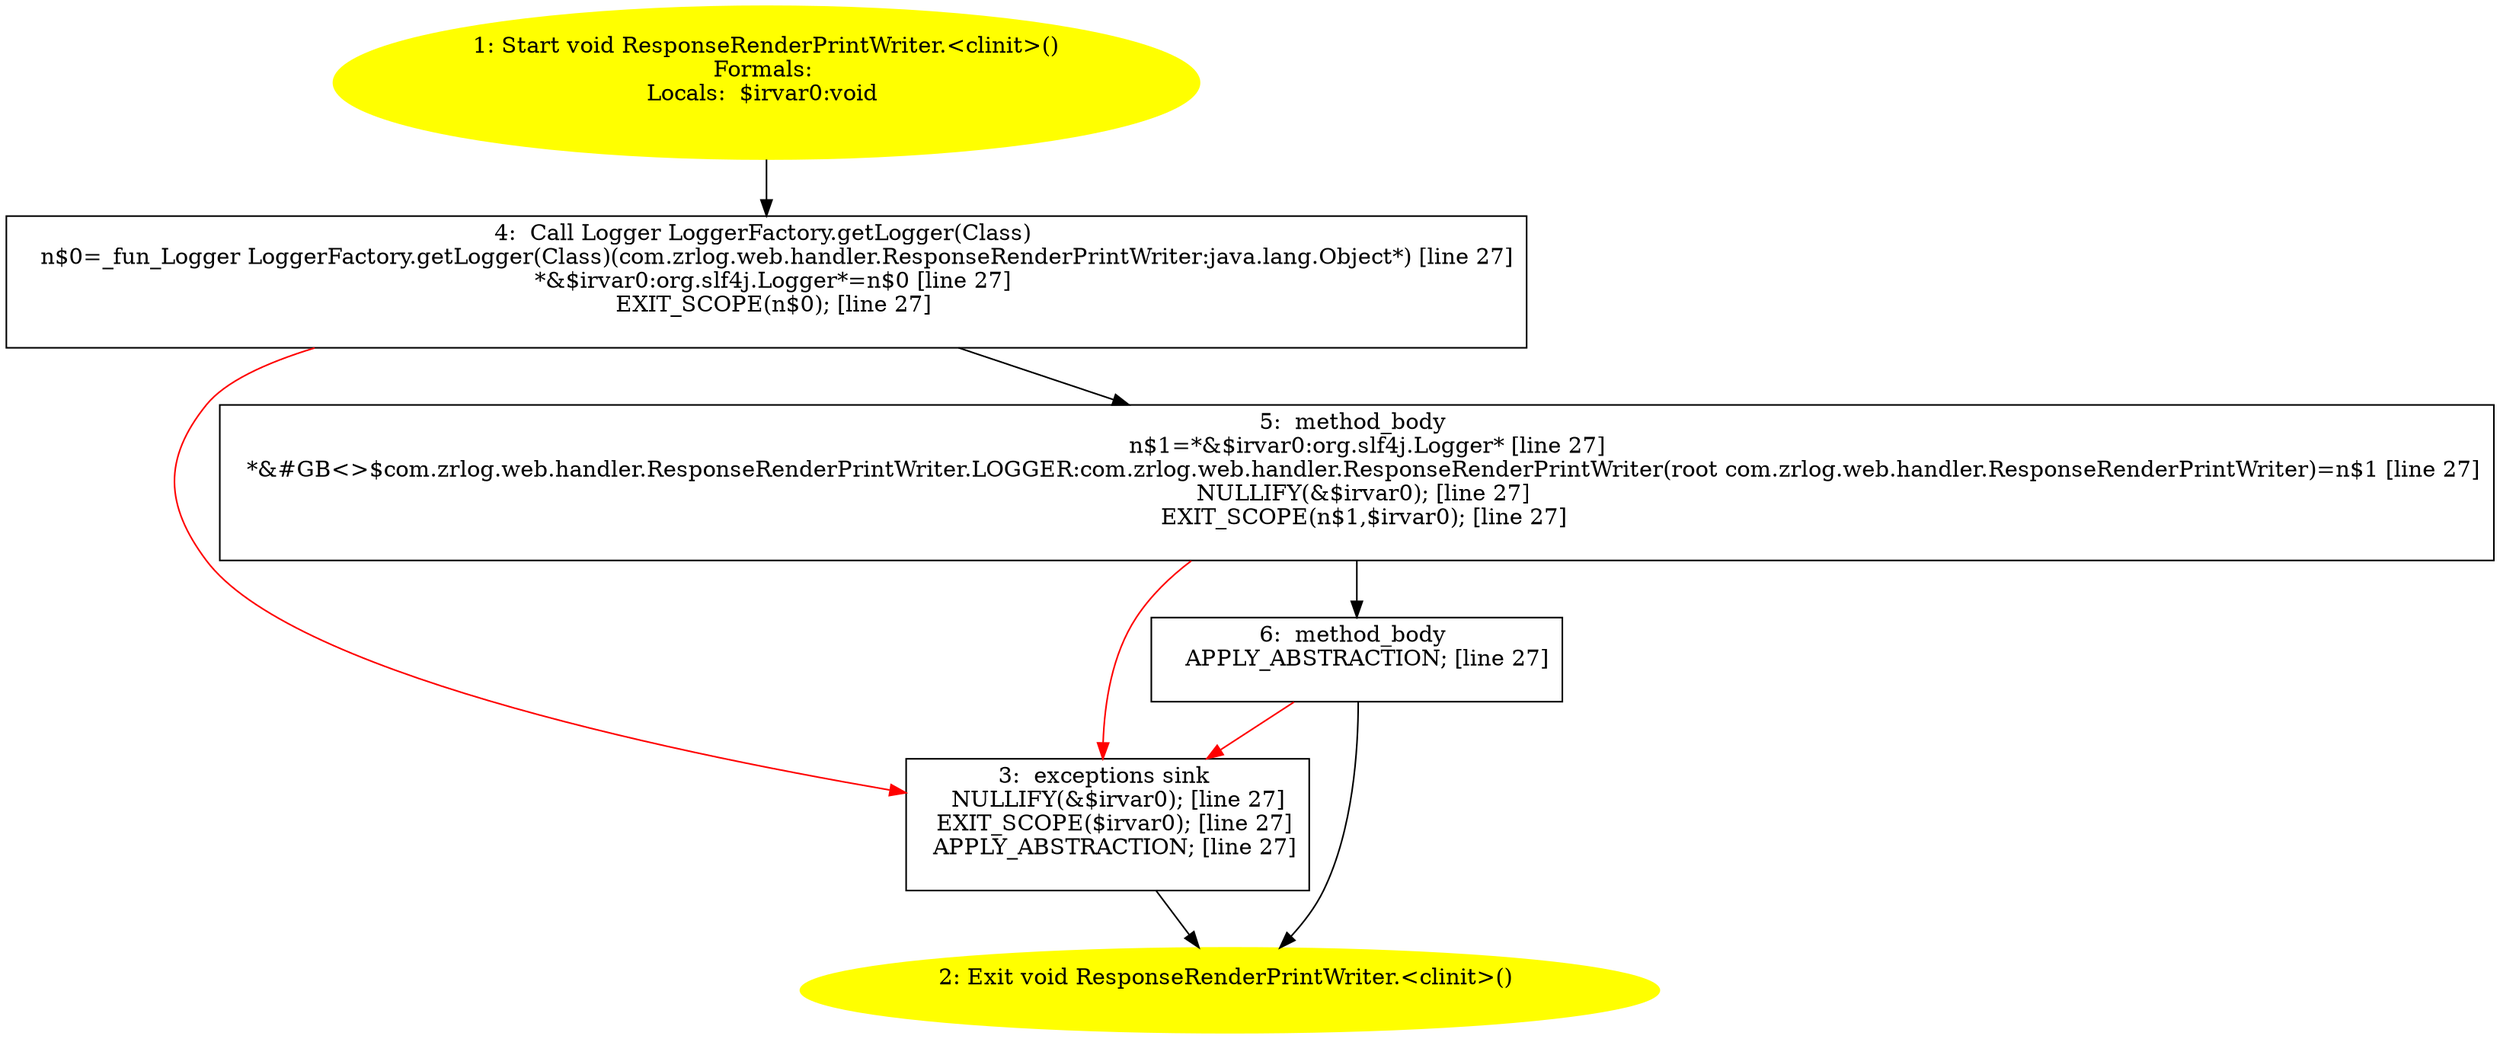/* @generated */
digraph cfg {
"com.zrlog.web.handler.ResponseRenderPrintWriter.<clinit>():void.bd3fcd5ffdc7b5128ec7e5bfd93b7bec_1" [label="1: Start void ResponseRenderPrintWriter.<clinit>()\nFormals: \nLocals:  $irvar0:void \n  " color=yellow style=filled]
	

	 "com.zrlog.web.handler.ResponseRenderPrintWriter.<clinit>():void.bd3fcd5ffdc7b5128ec7e5bfd93b7bec_1" -> "com.zrlog.web.handler.ResponseRenderPrintWriter.<clinit>():void.bd3fcd5ffdc7b5128ec7e5bfd93b7bec_4" ;
"com.zrlog.web.handler.ResponseRenderPrintWriter.<clinit>():void.bd3fcd5ffdc7b5128ec7e5bfd93b7bec_2" [label="2: Exit void ResponseRenderPrintWriter.<clinit>() \n  " color=yellow style=filled]
	

"com.zrlog.web.handler.ResponseRenderPrintWriter.<clinit>():void.bd3fcd5ffdc7b5128ec7e5bfd93b7bec_3" [label="3:  exceptions sink \n   NULLIFY(&$irvar0); [line 27]\n  EXIT_SCOPE($irvar0); [line 27]\n  APPLY_ABSTRACTION; [line 27]\n " shape="box"]
	

	 "com.zrlog.web.handler.ResponseRenderPrintWriter.<clinit>():void.bd3fcd5ffdc7b5128ec7e5bfd93b7bec_3" -> "com.zrlog.web.handler.ResponseRenderPrintWriter.<clinit>():void.bd3fcd5ffdc7b5128ec7e5bfd93b7bec_2" ;
"com.zrlog.web.handler.ResponseRenderPrintWriter.<clinit>():void.bd3fcd5ffdc7b5128ec7e5bfd93b7bec_4" [label="4:  Call Logger LoggerFactory.getLogger(Class) \n   n$0=_fun_Logger LoggerFactory.getLogger(Class)(com.zrlog.web.handler.ResponseRenderPrintWriter:java.lang.Object*) [line 27]\n  *&$irvar0:org.slf4j.Logger*=n$0 [line 27]\n  EXIT_SCOPE(n$0); [line 27]\n " shape="box"]
	

	 "com.zrlog.web.handler.ResponseRenderPrintWriter.<clinit>():void.bd3fcd5ffdc7b5128ec7e5bfd93b7bec_4" -> "com.zrlog.web.handler.ResponseRenderPrintWriter.<clinit>():void.bd3fcd5ffdc7b5128ec7e5bfd93b7bec_5" ;
	 "com.zrlog.web.handler.ResponseRenderPrintWriter.<clinit>():void.bd3fcd5ffdc7b5128ec7e5bfd93b7bec_4" -> "com.zrlog.web.handler.ResponseRenderPrintWriter.<clinit>():void.bd3fcd5ffdc7b5128ec7e5bfd93b7bec_3" [color="red" ];
"com.zrlog.web.handler.ResponseRenderPrintWriter.<clinit>():void.bd3fcd5ffdc7b5128ec7e5bfd93b7bec_5" [label="5:  method_body \n   n$1=*&$irvar0:org.slf4j.Logger* [line 27]\n  *&#GB<>$com.zrlog.web.handler.ResponseRenderPrintWriter.LOGGER:com.zrlog.web.handler.ResponseRenderPrintWriter(root com.zrlog.web.handler.ResponseRenderPrintWriter)=n$1 [line 27]\n  NULLIFY(&$irvar0); [line 27]\n  EXIT_SCOPE(n$1,$irvar0); [line 27]\n " shape="box"]
	

	 "com.zrlog.web.handler.ResponseRenderPrintWriter.<clinit>():void.bd3fcd5ffdc7b5128ec7e5bfd93b7bec_5" -> "com.zrlog.web.handler.ResponseRenderPrintWriter.<clinit>():void.bd3fcd5ffdc7b5128ec7e5bfd93b7bec_6" ;
	 "com.zrlog.web.handler.ResponseRenderPrintWriter.<clinit>():void.bd3fcd5ffdc7b5128ec7e5bfd93b7bec_5" -> "com.zrlog.web.handler.ResponseRenderPrintWriter.<clinit>():void.bd3fcd5ffdc7b5128ec7e5bfd93b7bec_3" [color="red" ];
"com.zrlog.web.handler.ResponseRenderPrintWriter.<clinit>():void.bd3fcd5ffdc7b5128ec7e5bfd93b7bec_6" [label="6:  method_body \n   APPLY_ABSTRACTION; [line 27]\n " shape="box"]
	

	 "com.zrlog.web.handler.ResponseRenderPrintWriter.<clinit>():void.bd3fcd5ffdc7b5128ec7e5bfd93b7bec_6" -> "com.zrlog.web.handler.ResponseRenderPrintWriter.<clinit>():void.bd3fcd5ffdc7b5128ec7e5bfd93b7bec_2" ;
	 "com.zrlog.web.handler.ResponseRenderPrintWriter.<clinit>():void.bd3fcd5ffdc7b5128ec7e5bfd93b7bec_6" -> "com.zrlog.web.handler.ResponseRenderPrintWriter.<clinit>():void.bd3fcd5ffdc7b5128ec7e5bfd93b7bec_3" [color="red" ];
}
